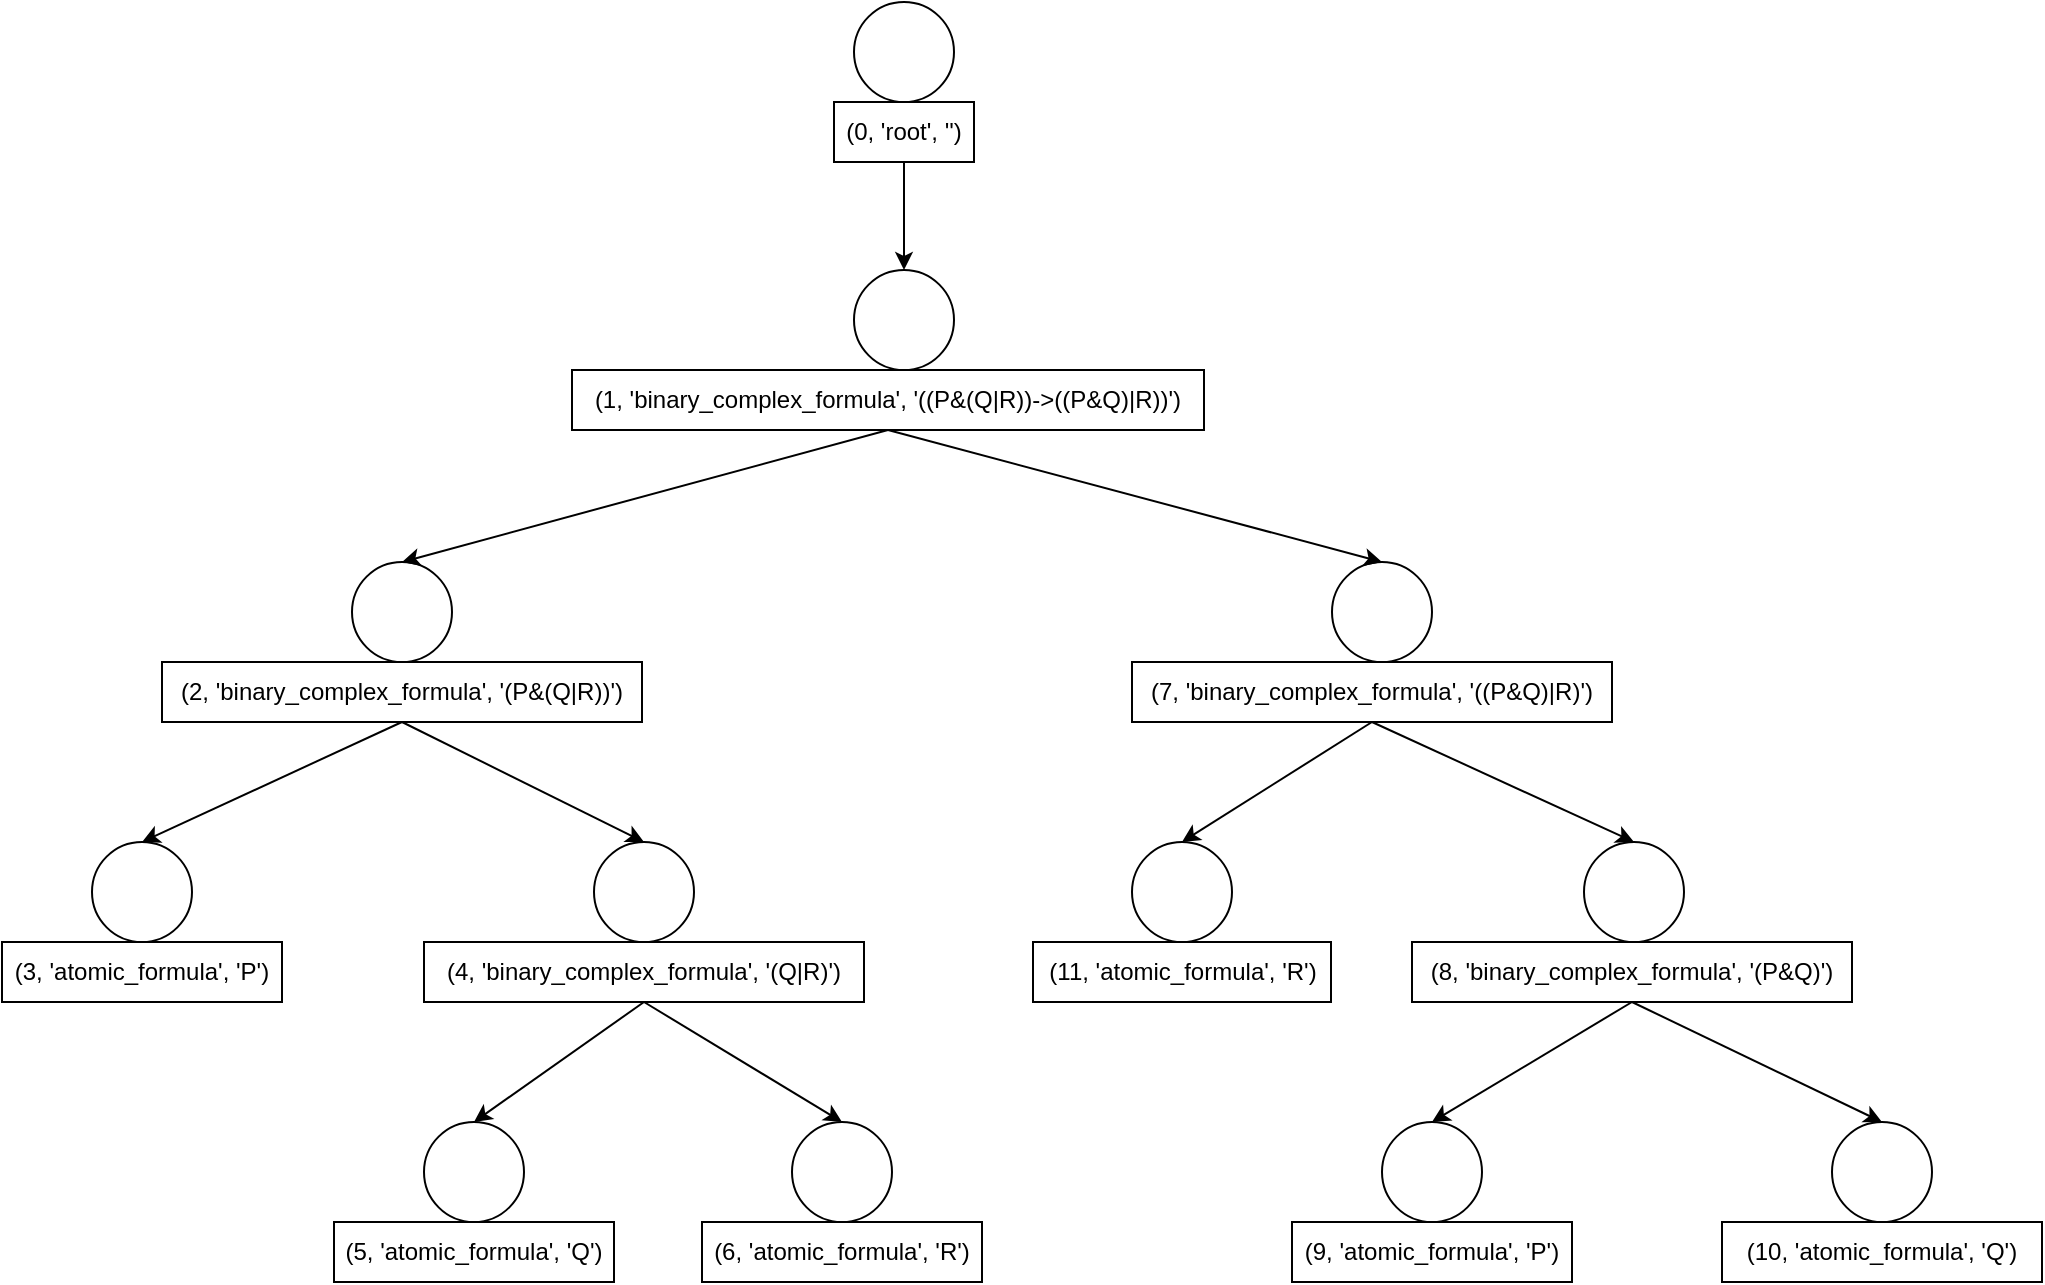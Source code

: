 <mxfile version="20.8.20" type="device"><diagram name="Страница 1" id="cqSIAIIrMO9GfTNwOoMf"><mxGraphModel dx="2556" dy="2043" grid="1" gridSize="10" guides="1" tooltips="1" connect="1" arrows="1" fold="1" page="1" pageScale="1" pageWidth="827" pageHeight="1169" math="0" shadow="0"><root><mxCell id="0"/><mxCell id="1" parent="0"/><mxCell id="juW1X9UDeOqYINVDznII-21" style="rounded=0;orthogonalLoop=1;jettySize=auto;html=1;exitX=0.5;exitY=1;exitDx=0;exitDy=0;entryX=0.5;entryY=0;entryDx=0;entryDy=0;" edge="1" parent="1" source="juW1X9UDeOqYINVDznII-14" target="juW1X9UDeOqYINVDznII-3"><mxGeometry relative="1" as="geometry"/></mxCell><mxCell id="juW1X9UDeOqYINVDznII-1" value="" style="ellipse;whiteSpace=wrap;html=1;aspect=fixed;" vertex="1" parent="1"><mxGeometry x="311" y="-50" width="50" height="50" as="geometry"/></mxCell><mxCell id="juW1X9UDeOqYINVDznII-3" value="" style="ellipse;whiteSpace=wrap;html=1;aspect=fixed;" vertex="1" parent="1"><mxGeometry x="311" y="84" width="50" height="50" as="geometry"/></mxCell><mxCell id="juW1X9UDeOqYINVDznII-4" value="" style="ellipse;whiteSpace=wrap;html=1;aspect=fixed;" vertex="1" parent="1"><mxGeometry x="550" y="230" width="50" height="50" as="geometry"/></mxCell><mxCell id="juW1X9UDeOqYINVDznII-24" style="edgeStyle=none;rounded=0;orthogonalLoop=1;jettySize=auto;html=1;exitX=0.5;exitY=1;exitDx=0;exitDy=0;entryX=0.5;entryY=0;entryDx=0;entryDy=0;" edge="1" parent="1" source="juW1X9UDeOqYINVDznII-16" target="juW1X9UDeOqYINVDznII-13"><mxGeometry relative="1" as="geometry"/></mxCell><mxCell id="juW1X9UDeOqYINVDznII-28" style="edgeStyle=none;rounded=0;orthogonalLoop=1;jettySize=auto;html=1;exitX=0.5;exitY=1;exitDx=0;exitDy=0;entryX=0.5;entryY=0;entryDx=0;entryDy=0;" edge="1" parent="1" source="juW1X9UDeOqYINVDznII-16" target="juW1X9UDeOqYINVDznII-12"><mxGeometry relative="1" as="geometry"/></mxCell><mxCell id="juW1X9UDeOqYINVDznII-5" value="" style="ellipse;whiteSpace=wrap;html=1;aspect=fixed;" vertex="1" parent="1"><mxGeometry x="60" y="230" width="50" height="50" as="geometry"/></mxCell><mxCell id="juW1X9UDeOqYINVDznII-6" value="" style="ellipse;whiteSpace=wrap;html=1;aspect=fixed;" vertex="1" parent="1"><mxGeometry x="280" y="510" width="50" height="50" as="geometry"/></mxCell><mxCell id="juW1X9UDeOqYINVDznII-8" value="" style="ellipse;whiteSpace=wrap;html=1;aspect=fixed;" vertex="1" parent="1"><mxGeometry x="800" y="510" width="50" height="50" as="geometry"/></mxCell><mxCell id="juW1X9UDeOqYINVDznII-9" value="" style="ellipse;whiteSpace=wrap;html=1;aspect=fixed;" vertex="1" parent="1"><mxGeometry x="676" y="370" width="50" height="50" as="geometry"/></mxCell><mxCell id="juW1X9UDeOqYINVDznII-10" value="" style="ellipse;whiteSpace=wrap;html=1;aspect=fixed;" vertex="1" parent="1"><mxGeometry x="450" y="370" width="50" height="50" as="geometry"/></mxCell><mxCell id="juW1X9UDeOqYINVDznII-11" value="" style="ellipse;whiteSpace=wrap;html=1;aspect=fixed;" vertex="1" parent="1"><mxGeometry x="96" y="510" width="50" height="50" as="geometry"/></mxCell><mxCell id="juW1X9UDeOqYINVDznII-12" value="" style="ellipse;whiteSpace=wrap;html=1;aspect=fixed;" vertex="1" parent="1"><mxGeometry x="181" y="370" width="50" height="50" as="geometry"/></mxCell><mxCell id="juW1X9UDeOqYINVDznII-13" value="" style="ellipse;whiteSpace=wrap;html=1;aspect=fixed;" vertex="1" parent="1"><mxGeometry x="-70" y="370" width="50" height="50" as="geometry"/></mxCell><mxCell id="juW1X9UDeOqYINVDznII-14" value="(0, 'root', '')" style="text;whiteSpace=wrap;html=1;fillColor=default;strokeColor=default;align=center;verticalAlign=middle;" vertex="1" parent="1"><mxGeometry x="301" width="70" height="30" as="geometry"/></mxCell><mxCell id="juW1X9UDeOqYINVDznII-22" style="edgeStyle=none;rounded=0;orthogonalLoop=1;jettySize=auto;html=1;entryX=0.5;entryY=0;entryDx=0;entryDy=0;exitX=0.5;exitY=1;exitDx=0;exitDy=0;" edge="1" parent="1" source="juW1X9UDeOqYINVDznII-15" target="juW1X9UDeOqYINVDznII-5"><mxGeometry relative="1" as="geometry"/></mxCell><mxCell id="juW1X9UDeOqYINVDznII-34" style="edgeStyle=none;rounded=0;orthogonalLoop=1;jettySize=auto;html=1;exitX=0.5;exitY=1;exitDx=0;exitDy=0;entryX=0.5;entryY=0;entryDx=0;entryDy=0;" edge="1" parent="1" source="juW1X9UDeOqYINVDznII-15" target="juW1X9UDeOqYINVDznII-4"><mxGeometry relative="1" as="geometry"/></mxCell><mxCell id="juW1X9UDeOqYINVDznII-15" value="(1, 'binary_complex_formula', '((P&amp;amp;(Q|R))-&amp;gt;((P&amp;amp;Q)|R))')" style="text;whiteSpace=wrap;html=1;fillColor=default;strokeColor=default;align=center;verticalAlign=middle;" vertex="1" parent="1"><mxGeometry x="170" y="134" width="316" height="30" as="geometry"/></mxCell><mxCell id="juW1X9UDeOqYINVDznII-19" value="(3, 'atomic_formula', 'P')" style="text;whiteSpace=wrap;html=1;align=center;fillColor=default;strokeColor=default;verticalAlign=middle;" vertex="1" parent="1"><mxGeometry x="-115" y="420" width="140" height="30" as="geometry"/></mxCell><mxCell id="juW1X9UDeOqYINVDznII-29" style="edgeStyle=none;rounded=0;orthogonalLoop=1;jettySize=auto;html=1;exitX=0.5;exitY=1;exitDx=0;exitDy=0;entryX=0.5;entryY=0;entryDx=0;entryDy=0;" edge="1" parent="1" source="juW1X9UDeOqYINVDznII-20" target="juW1X9UDeOqYINVDznII-11"><mxGeometry relative="1" as="geometry"/></mxCell><mxCell id="juW1X9UDeOqYINVDznII-31" style="edgeStyle=none;rounded=0;orthogonalLoop=1;jettySize=auto;html=1;exitX=0.5;exitY=1;exitDx=0;exitDy=0;entryX=0.5;entryY=0;entryDx=0;entryDy=0;" edge="1" parent="1" source="juW1X9UDeOqYINVDznII-20" target="juW1X9UDeOqYINVDznII-6"><mxGeometry relative="1" as="geometry"/></mxCell><mxCell id="juW1X9UDeOqYINVDznII-20" value="(4, 'binary_complex_formula', '(Q|R)')" style="text;whiteSpace=wrap;html=1;fillColor=default;strokeColor=default;align=center;verticalAlign=middle;" vertex="1" parent="1"><mxGeometry x="96" y="420" width="220" height="30" as="geometry"/></mxCell><mxCell id="juW1X9UDeOqYINVDznII-16" value="(2, 'binary_complex_formula', '(P&amp;amp;(Q|R))')" style="text;whiteSpace=wrap;html=1;fillColor=default;strokeColor=default;align=center;verticalAlign=middle;" vertex="1" parent="1"><mxGeometry x="-35" y="280" width="240" height="30" as="geometry"/></mxCell><mxCell id="juW1X9UDeOqYINVDznII-30" value="(5, 'atomic_formula', 'Q')" style="text;whiteSpace=wrap;html=1;align=center;verticalAlign=middle;fillColor=default;strokeColor=default;" vertex="1" parent="1"><mxGeometry x="51" y="560" width="140" height="30" as="geometry"/></mxCell><mxCell id="juW1X9UDeOqYINVDznII-32" value="(6, 'atomic_formula', 'R')" style="text;whiteSpace=wrap;html=1;fillColor=default;strokeColor=default;verticalAlign=middle;align=center;" vertex="1" parent="1"><mxGeometry x="235" y="560" width="140" height="30" as="geometry"/></mxCell><mxCell id="juW1X9UDeOqYINVDznII-35" style="edgeStyle=none;rounded=0;orthogonalLoop=1;jettySize=auto;html=1;exitX=0.5;exitY=1;exitDx=0;exitDy=0;entryX=0.5;entryY=0;entryDx=0;entryDy=0;" edge="1" parent="1" source="juW1X9UDeOqYINVDznII-33" target="juW1X9UDeOqYINVDznII-9"><mxGeometry relative="1" as="geometry"/></mxCell><mxCell id="juW1X9UDeOqYINVDznII-38" style="edgeStyle=none;rounded=0;orthogonalLoop=1;jettySize=auto;html=1;exitX=0.5;exitY=1;exitDx=0;exitDy=0;entryX=0.5;entryY=0;entryDx=0;entryDy=0;" edge="1" parent="1" source="juW1X9UDeOqYINVDznII-33" target="juW1X9UDeOqYINVDznII-10"><mxGeometry relative="1" as="geometry"/></mxCell><mxCell id="juW1X9UDeOqYINVDznII-33" value="(7, 'binary_complex_formula', '((P&amp;amp;Q)|R)')" style="text;whiteSpace=wrap;html=1;align=center;verticalAlign=middle;fillColor=default;strokeColor=default;" vertex="1" parent="1"><mxGeometry x="450" y="280" width="240" height="30" as="geometry"/></mxCell><mxCell id="juW1X9UDeOqYINVDznII-40" style="edgeStyle=none;rounded=0;orthogonalLoop=1;jettySize=auto;html=1;exitX=0.5;exitY=1;exitDx=0;exitDy=0;entryX=0.5;entryY=0;entryDx=0;entryDy=0;" edge="1" parent="1" source="juW1X9UDeOqYINVDznII-36" target="juW1X9UDeOqYINVDznII-37"><mxGeometry relative="1" as="geometry"/></mxCell><mxCell id="juW1X9UDeOqYINVDznII-41" style="edgeStyle=none;rounded=0;orthogonalLoop=1;jettySize=auto;html=1;exitX=0.5;exitY=1;exitDx=0;exitDy=0;entryX=0.5;entryY=0;entryDx=0;entryDy=0;" edge="1" parent="1" source="juW1X9UDeOqYINVDznII-36" target="juW1X9UDeOqYINVDznII-8"><mxGeometry relative="1" as="geometry"/></mxCell><mxCell id="juW1X9UDeOqYINVDznII-36" value="(8, 'binary_complex_formula', '(P&amp;amp;Q)')" style="text;whiteSpace=wrap;html=1;fillColor=default;strokeColor=default;verticalAlign=middle;align=center;" vertex="1" parent="1"><mxGeometry x="590" y="420" width="220" height="30" as="geometry"/></mxCell><mxCell id="juW1X9UDeOqYINVDznII-37" value="" style="ellipse;whiteSpace=wrap;html=1;aspect=fixed;" vertex="1" parent="1"><mxGeometry x="575" y="510" width="50" height="50" as="geometry"/></mxCell><mxCell id="juW1X9UDeOqYINVDznII-39" value="(9, 'atomic_formula', 'P')" style="text;whiteSpace=wrap;html=1;verticalAlign=middle;align=center;fillColor=default;strokeColor=default;" vertex="1" parent="1"><mxGeometry x="530" y="560" width="140" height="30" as="geometry"/></mxCell><mxCell id="juW1X9UDeOqYINVDznII-42" value="(10, 'atomic_formula', 'Q')" style="text;whiteSpace=wrap;html=1;align=center;verticalAlign=middle;fillColor=default;strokeColor=default;" vertex="1" parent="1"><mxGeometry x="745" y="560" width="160" height="30" as="geometry"/></mxCell><mxCell id="juW1X9UDeOqYINVDznII-43" value="(11, 'atomic_formula', 'R')" style="text;whiteSpace=wrap;html=1;fillColor=default;strokeColor=default;align=center;verticalAlign=middle;" vertex="1" parent="1"><mxGeometry x="400.5" y="420" width="149" height="30" as="geometry"/></mxCell></root></mxGraphModel></diagram></mxfile>